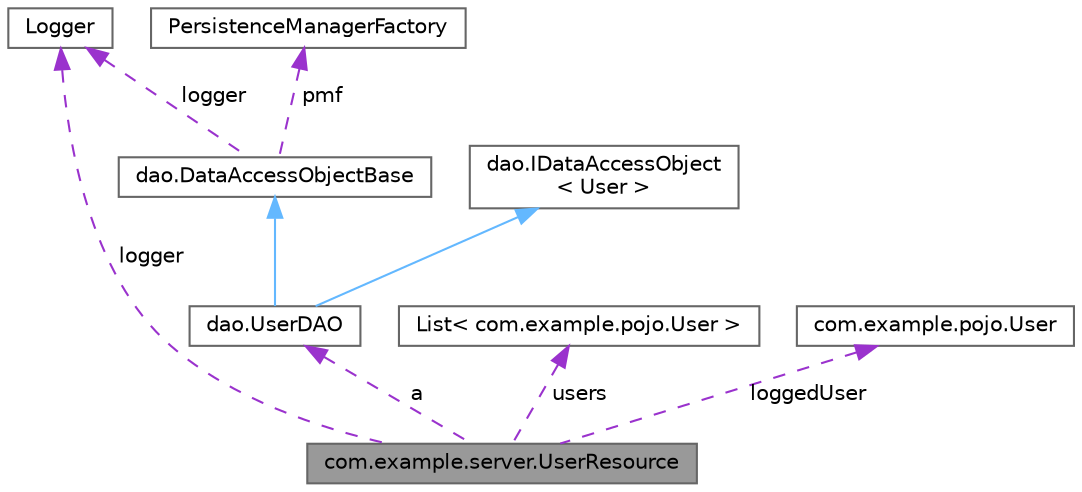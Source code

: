 digraph "com.example.server.UserResource"
{
 // LATEX_PDF_SIZE
  bgcolor="transparent";
  edge [fontname=Helvetica,fontsize=10,labelfontname=Helvetica,labelfontsize=10];
  node [fontname=Helvetica,fontsize=10,shape=box,height=0.2,width=0.4];
  Node1 [label="com.example.server.UserResource",height=0.2,width=0.4,color="gray40", fillcolor="grey60", style="filled", fontcolor="black",tooltip=" "];
  Node2 -> Node1 [dir="back",color="darkorchid3",style="dashed",label=" a" ];
  Node2 [label="dao.UserDAO",height=0.2,width=0.4,color="gray40", fillcolor="white", style="filled",URL="$classdao_1_1_user_d_a_o.html",tooltip=" "];
  Node3 -> Node2 [dir="back",color="steelblue1",style="solid"];
  Node3 [label="dao.DataAccessObjectBase",height=0.2,width=0.4,color="gray40", fillcolor="white", style="filled",URL="$classdao_1_1_data_access_object_base.html",tooltip=" "];
  Node4 -> Node3 [dir="back",color="darkorchid3",style="dashed",label=" logger" ];
  Node4 [label="Logger",height=0.2,width=0.4,color="gray40", fillcolor="white", style="filled",tooltip=" "];
  Node5 -> Node3 [dir="back",color="darkorchid3",style="dashed",label=" pmf" ];
  Node5 [label="PersistenceManagerFactory",height=0.2,width=0.4,color="gray40", fillcolor="white", style="filled",tooltip=" "];
  Node6 -> Node2 [dir="back",color="steelblue1",style="solid"];
  Node6 [label="dao.IDataAccessObject\l\< User \>",height=0.2,width=0.4,color="gray40", fillcolor="white", style="filled",URL="$interfacedao_1_1_i_data_access_object.html",tooltip=" "];
  Node4 -> Node1 [dir="back",color="darkorchid3",style="dashed",label=" logger" ];
  Node7 -> Node1 [dir="back",color="darkorchid3",style="dashed",label=" users" ];
  Node7 [label="List\< com.example.pojo.User \>",height=0.2,width=0.4,color="gray40", fillcolor="white", style="filled",tooltip=" "];
  Node8 -> Node1 [dir="back",color="darkorchid3",style="dashed",label=" loggedUser" ];
  Node8 [label="com.example.pojo.User",height=0.2,width=0.4,color="gray40", fillcolor="white", style="filled",URL="$classcom_1_1example_1_1pojo_1_1_user.html",tooltip=" "];
}
